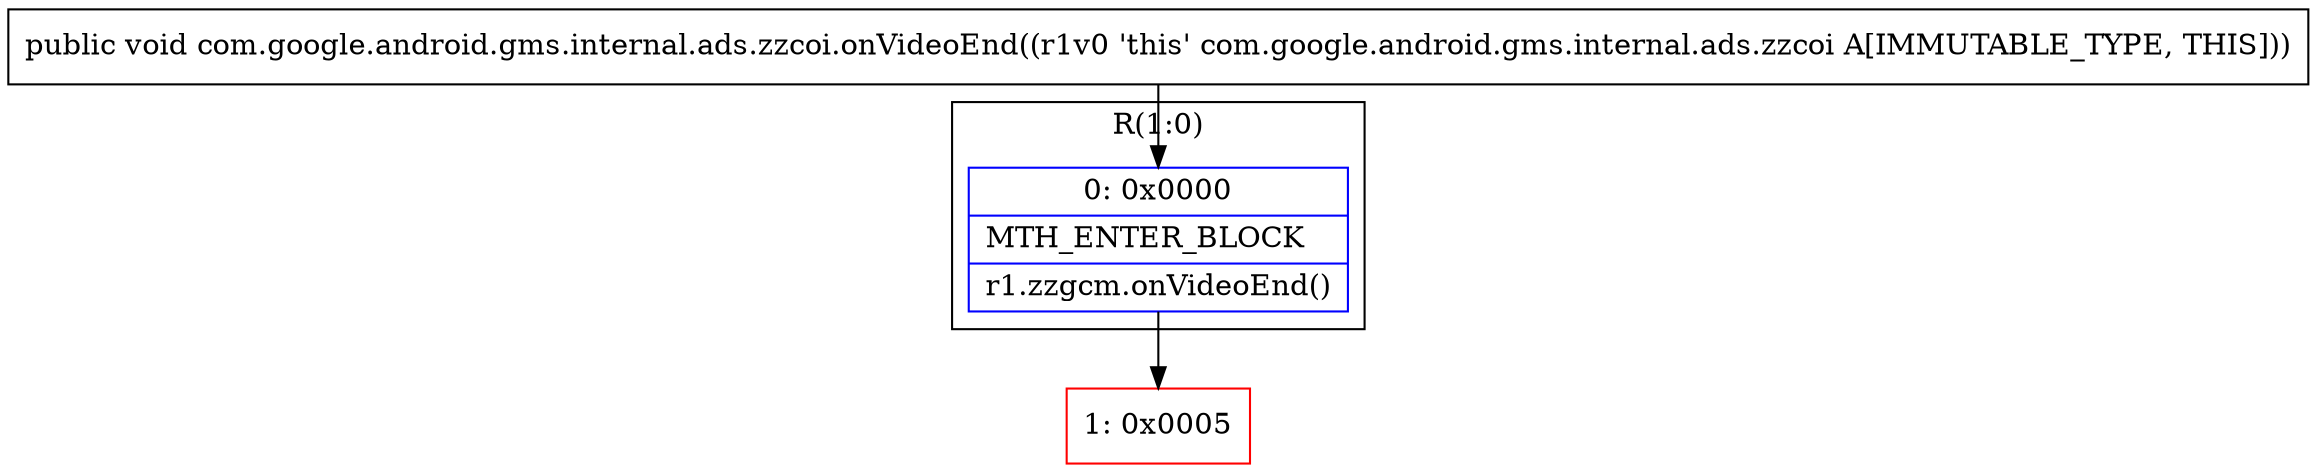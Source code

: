 digraph "CFG forcom.google.android.gms.internal.ads.zzcoi.onVideoEnd()V" {
subgraph cluster_Region_1316681790 {
label = "R(1:0)";
node [shape=record,color=blue];
Node_0 [shape=record,label="{0\:\ 0x0000|MTH_ENTER_BLOCK\l|r1.zzgcm.onVideoEnd()\l}"];
}
Node_1 [shape=record,color=red,label="{1\:\ 0x0005}"];
MethodNode[shape=record,label="{public void com.google.android.gms.internal.ads.zzcoi.onVideoEnd((r1v0 'this' com.google.android.gms.internal.ads.zzcoi A[IMMUTABLE_TYPE, THIS])) }"];
MethodNode -> Node_0;
Node_0 -> Node_1;
}

